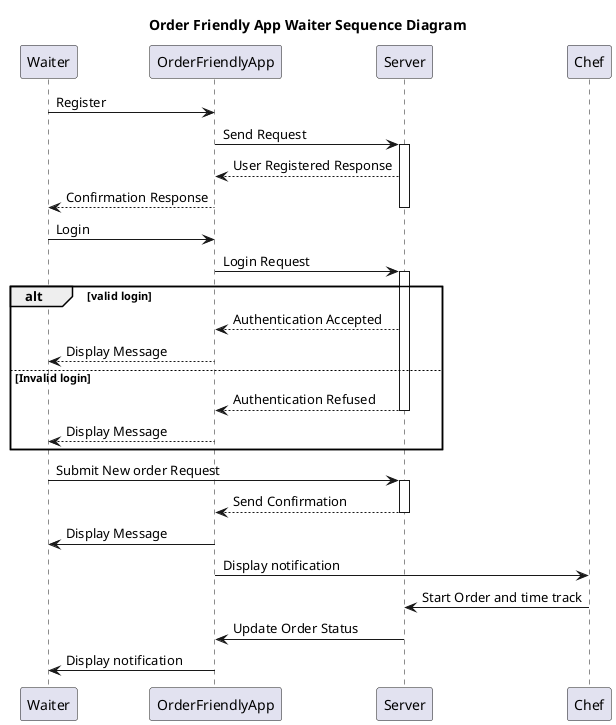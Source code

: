 @startuml
title Order Friendly App Waiter Sequence Diagram

Waiter ->OrderFriendlyApp: Register
OrderFriendlyApp ->Server: Send Request
activate Server
OrderFriendlyApp <-- Server:User Registered Response
Waiter <-- OrderFriendlyApp:Confirmation Response
deactivate Server


Waiter -> OrderFriendlyApp: Login
OrderFriendlyApp -> Server: Login Request
activate Server
alt valid login
OrderFriendlyApp <-- Server:Authentication Accepted
Waiter <-- OrderFriendlyApp:Display Message
else Invalid login
OrderFriendlyApp <-- Server:Authentication Refused
deactivate Server
Waiter <-- OrderFriendlyApp:Display Message
end




Waiter -> Server:Submit New order Request
activate Server
OrderFriendlyApp <-- Server:Send Confirmation
deactivate Server
Waiter <- OrderFriendlyApp:Display Message
OrderFriendlyApp -> Chef:Display notification
Server <- Chef:Start Order and time track
OrderFriendlyApp <- Server:Update Order Status
Waiter <- OrderFriendlyApp: Display notification

@enduml